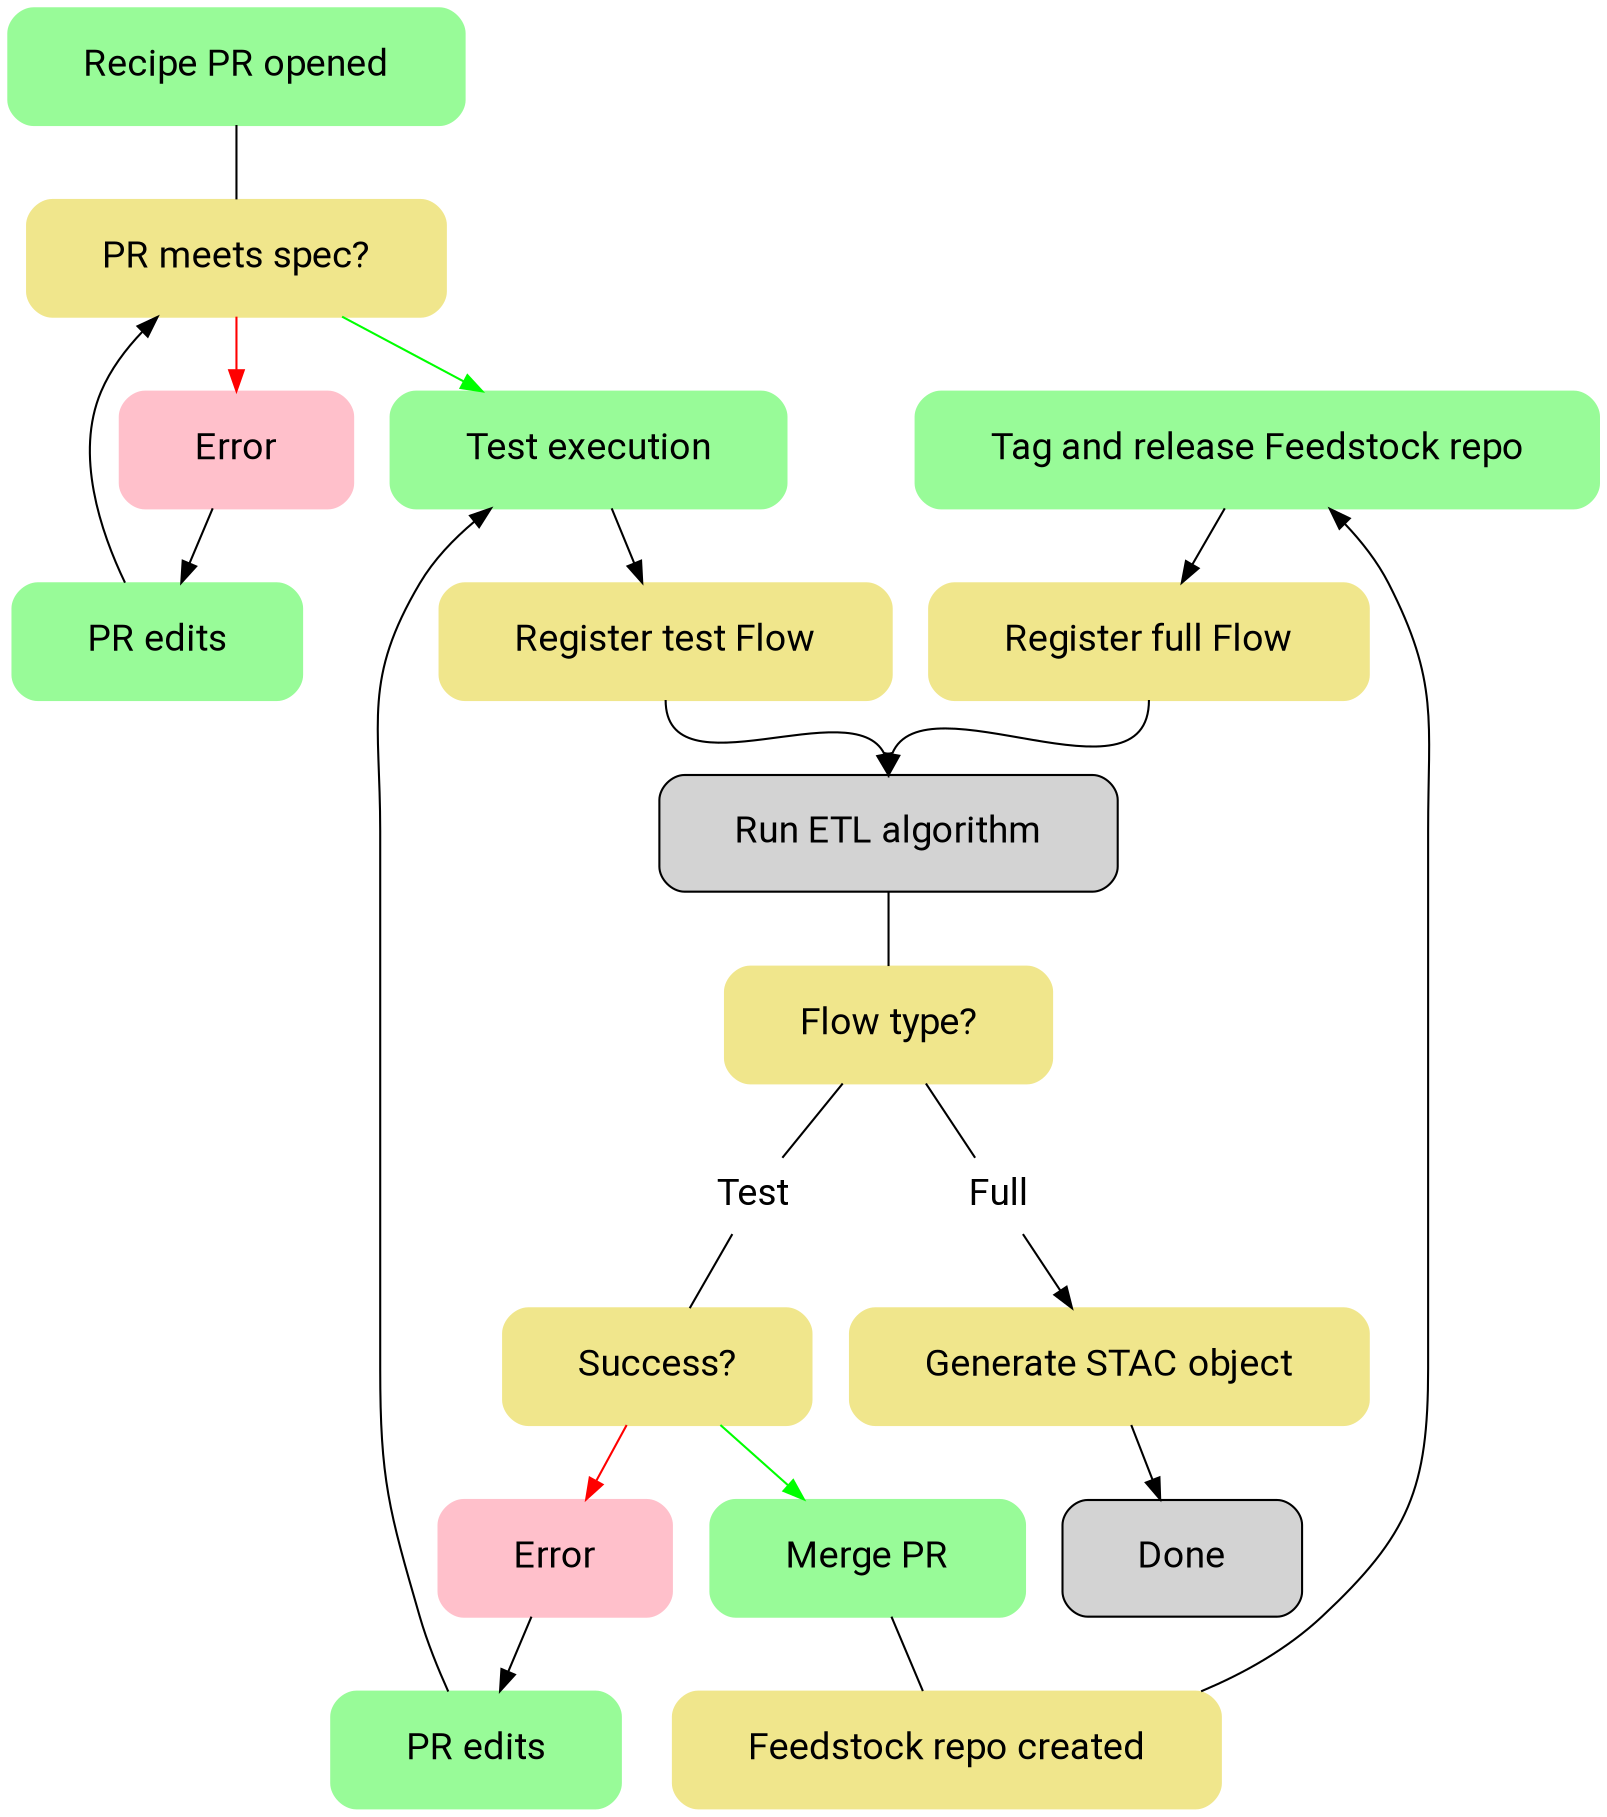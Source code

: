 digraph prof {
    node [style="filled, rounded", shape=box, fontname="Roboto", fontsize=18, margin="0.5,0.25"];
    
    /* ------- COLOR-CODED NODE "CLASSES" ------- */
    
    /* Human actions */
    pr, commits0, commits1, runrecipetest, merge,
    release [color=palegreen];
    
    /* Execution steps, flow control, etc. */
    // lintgate, registertest, runflow, flowexit, flowsuccess, updatecomment, newrepo, buildrecipe, exitgate, stac [color=khaki];
    lintgate, registertest, flowsuccess, newrepo, buildrecipe, exitgate, stac [color=khaki];
    
    /* Inline labels */
    Test, Full [color=white, margin="0,0"];
    
    /* Errors */
    error0, error1 [color=pink, label="Error"];
    
    
    /* ------- NODE LABELS ------- */
    
    pr [label="Recipe PR opened"];
    commits0, commits1 [label="PR edits"];
    lintgate [label="PR meets spec?"]
    runrecipetest [label="Test execution"]
    registertest [label="Register test Flow"]
    // runflow [label="Run Flow"]
    etl [label="Run ETL algorithm"]
    // flowexit [label="POST exit state"]
    // updatecomment [label="`/run-recipe-test` comment updated"]
    flowsuccess [label="Success?"]
    merge [label="Merge PR"]
    newrepo [label="Feedstock repo created"]
    release [label="Tag and release Feedstock repo"]
    buildrecipe [label="Register full Flow"]
    exitgate [label="Flow type?"]
    stac [label="Generate STAC object"]
    
    /* ------- GRAPH CONNECTIONS ------- */
    
    /* Control flow connections */
    
    pr -> lintgate [arrowhead=none]
    lintgate -> error0 [color=red]
    error0  -> commits0
    commits0 -> lintgate
    lintgate -> runrecipetest [color=green]
    runrecipetest -> registertest
    // registertest -> runflow
    // runflow -> etl
    registertest:s -> etl:n
    // etl -> flowexit [arrowhead=none]
    // flowexit -> exitgate [arrowhead=none]
    etl -> exitgate [arrowhead=none]
    exitgate -> Test [arrowhead=none]
    // Test -> updatecomment
    exitgate -> Full [arrowhead=none]
    Full -> stac
    stac -> Done
    // updatecomment -> flowsuccess [arrowhead=none]
    Test -> flowsuccess [arrowhead=none]
    flowsuccess -> error1 [color=red]
    error1 -> commits1
    commits1 -> runrecipetest
    flowsuccess -> merge [color=green]
    merge -> newrepo [arrowhead=none]
    newrepo -> release 
    release -> buildrecipe
    // buildrecipe -> runflow
    buildrecipe:s -> etl:n
    
    {rank = same; registertest; buildrecipe;}
    {rank = same; runrecipetest; release;}
    
    /* ------- CALL STACK -------      

    
    # Styling
    
    linter, registertest_stack, slashcmd, automationhook, 
    updatecomment_stack, newrepo_stack, buildrecipe_stack [color=aliceblue, margin="0.75,0.25"];
    
    # Labels
    
    linter [label="/staged-recipes/.github/workflows/linter.yaml"]
    
    registertest_stack [label="/staged-recipes/.github/workflows/slash-command-dispatch.yaml
    /staged-recipes/.github/workflows/run-recipe-test.yaml"]
    
    slashcmd [label="/recipe-prefect-action/action.yaml
    /pangeo-forge-prefect/pangeo_forge_prefect/flow_manager.py::register_flow"]
    
    automationhook [label="/pangeo-forge-prefect/pangeo_forge_prefect/automation_hook_manager.py"]
    
    updatecomment_stack [label="/staged-recipes/.github/workflows/update-slash-command-comment.yaml"]
    
    newrepo_stack [label="/staged-recipes/.github/workflows/create-feedstock.yaml
    /feedstock-creation-action/action.yaml"]
    
    buildrecipe_stack [label="/feedstock-template/.github/workflows/run-recipe.yaml"]

    # Call stack connections 
    
    lintgate -> linter [arrowhead=none, style=dotted]
    registertest -> registertest_stack [arrowhead=none, style=dotted]
    runflow -> slashcmd [arrowhead=none, style=dotted]
    flowexit -> automationhook [arrowhead=none, style=dotted]
    updatecomment -> updatecomment_stack [arrowhead=none, style=dotted]
    newrepo -> newrepo_stack [arrowhead=none, style=dotted]
    buildrecipe -> buildrecipe_stack [arrowhead=none, style=dotted]
    
    {rank = same; lintgate; linter;}
    {rank = same; registertest; registertest_stack;}
    {rank = same; runflow; slashcmd;}
    {rank = same; flowexit; automationhook;}
    {rank = same; updatecomment; updatecomment_stack;}
    {rank = same; newrepo; newrepo_stack;}
    {rank = same; buildrecipe; buildrecipe_stack;}

    */
}


